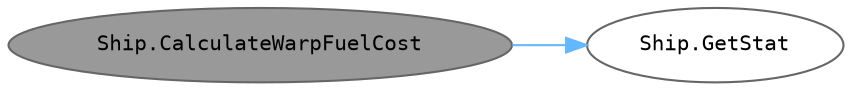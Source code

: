 digraph "Ship.CalculateWarpFuelCost"
{
 // INTERACTIVE_SVG=YES
 // LATEX_PDF_SIZE
  bgcolor="transparent";
  edge [fontname=Helvetica,fontsize=10,labelfontname=Helvetica,labelfontsize=10];
  node [fontname=Helvetica,fontsize=10,fontname=Consolas fontsize=10 style=filled height=0.2 width=0.4 margin=0.1];
  rankdir="LR";
  Node1 [id="Node000001",label="Ship.CalculateWarpFuelCost",height=0.2,width=0.4,color="gray40", fillcolor="grey60", style="filled", fontcolor="black",tooltip="워프 시 필요한 연료 소모량을 계산합니다."];
  Node1 -> Node2 [id="edge1_Node000001_Node000002",color="steelblue1",style="solid",tooltip=" "];
  Node2 [id="Node000002",label="Ship.GetStat",height=0.2,width=0.4,color="grey40", fillcolor="white", style="filled",URL="$class_ship.html#a080a77bc4aa01fd3e5b2561cb5317eca",tooltip="특정 스탯 값을 반환합니다."];
}
